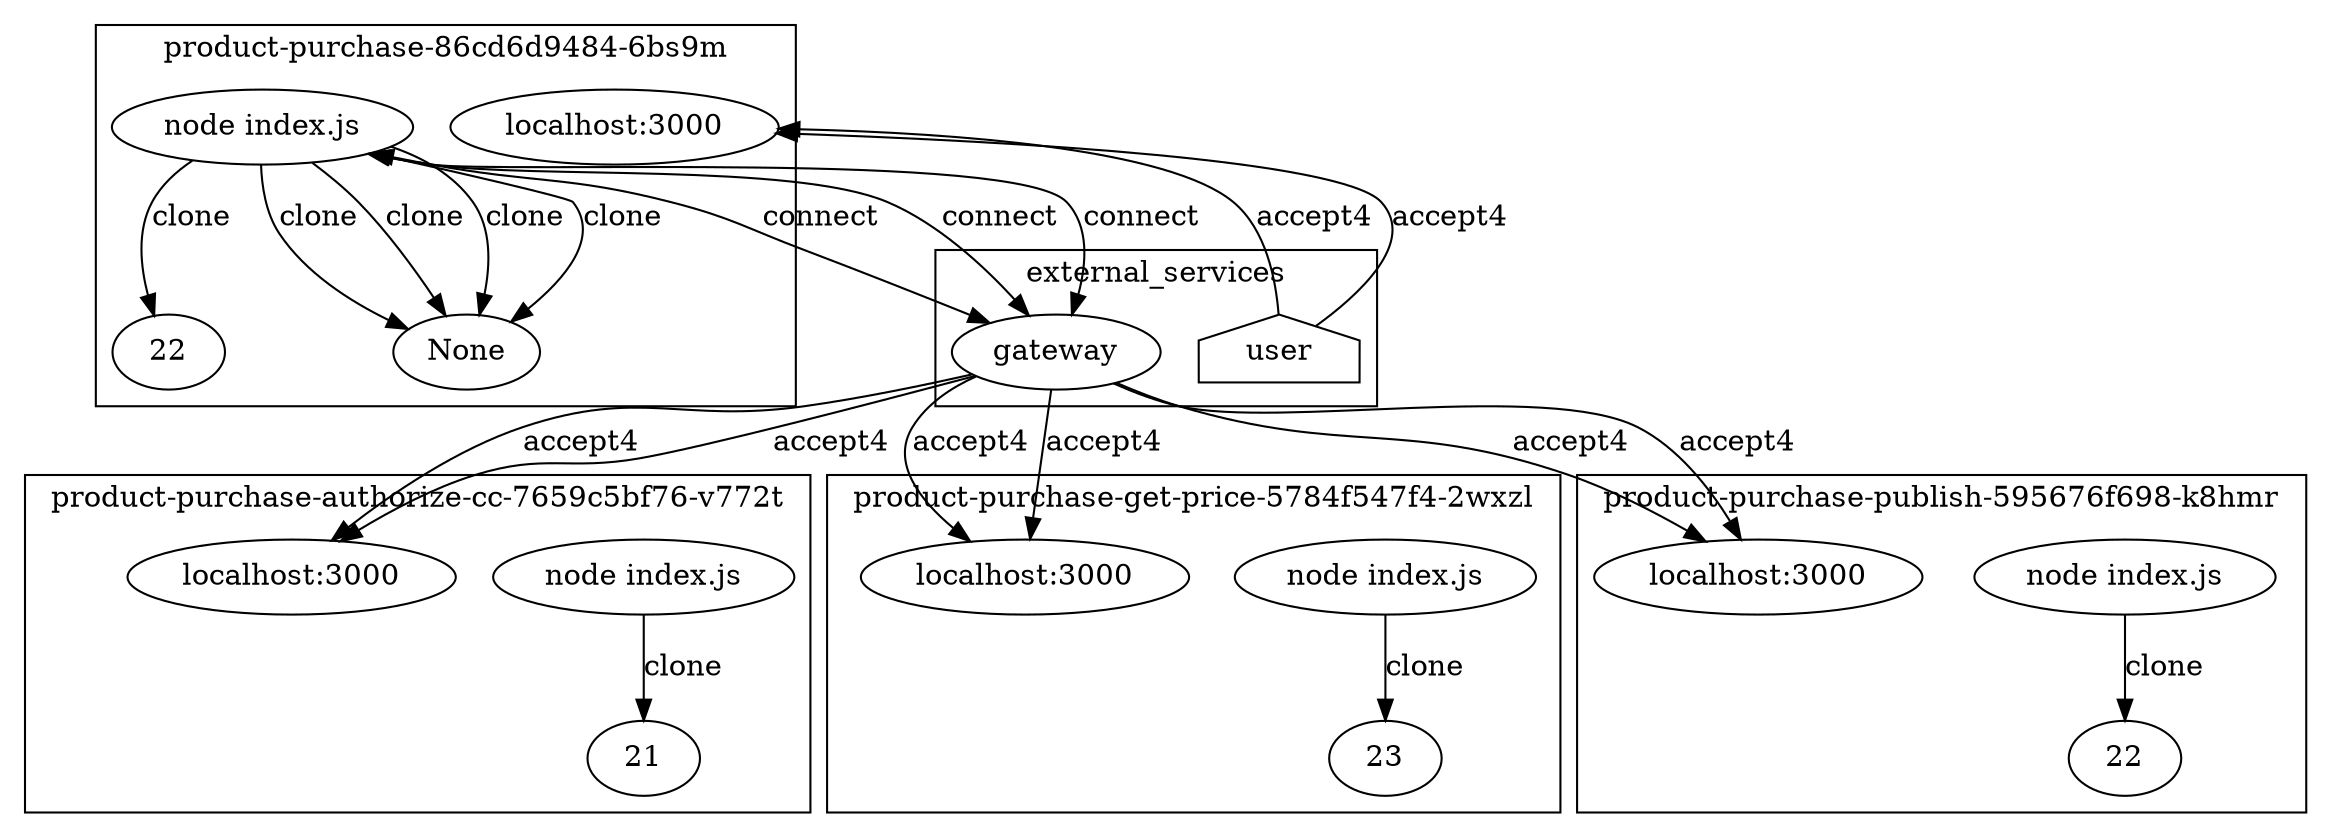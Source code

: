 digraph G {
	subgraph "cluster_ product-purchase-authorize-cc-7659c5bf76-v772t " {
		label=" product-purchase-authorize-cc-7659c5bf76-v772t "
		66152 [label="node index.js"]
		66152 -> 66318 [label=clone]
		"product-purchase-authorize-cc_localhost_3000" [label="localhost:3000"]
		"product-purchase-authorize-cc_localhost_3000" [label="localhost:3000"]
		66318 [label=21]
	}
	subgraph "cluster_ product-purchase-86cd6d9484-6bs9m " {
		label=" product-purchase-86cd6d9484-6bs9m "
		66760 [label="node index.js"]
		66760 -> 69481 [label=clone]
		"product-purchase_localhost_3000" [label="localhost:3000"]
		"product-purchase_localhost_3000" [label="localhost:3000"]
		66760 -> None [label=clone]
		66760 -> None [label=clone]
		66760 -> None [label=clone]
		66760 -> None [label=clone]
		69481 [label=22]
	}
	subgraph "cluster_ product-purchase-get-price-5784f547f4-2wxzl " {
		label=" product-purchase-get-price-5784f547f4-2wxzl "
		67635 [label="node index.js"]
		67635 -> 67798 [label=clone]
		"product-purchase-get-price_localhost_3000" [label="localhost:3000"]
		"product-purchase-get-price_localhost_3000" [label="localhost:3000"]
		67798 [label=23]
	}
	subgraph "cluster_ product-purchase-publish-595676f698-k8hmr " {
		label=" product-purchase-publish-595676f698-k8hmr "
		68427 [label="node index.js"]
		68427 -> 68626 [label=clone]
		"product-purchase-publish_localhost_3000" [label="localhost:3000"]
		"product-purchase-publish_localhost_3000" [label="localhost:3000"]
		68626 [label=22]
	}
	subgraph cluster_services {
		label=external_services
		user [shape=house]
		"10.107.89.58_8080" -> "product-purchase-authorize-cc_localhost_3000" [label=accept4]
		"10.107.89.58_8080" -> "product-purchase-authorize-cc_localhost_3000" [label=accept4]
		user -> "product-purchase_localhost_3000" [label=accept4]
		user -> "product-purchase_localhost_3000" [label=accept4]
		"10.107.89.58_8080" [label=gateway]
		66760 -> "10.107.89.58_8080" [label=connect dir=both]
		"10.107.89.58_8080" [label=gateway]
		66760 -> "10.107.89.58_8080" [label=connect dir=both]
		"10.107.89.58_8080" [label=gateway]
		66760 -> "10.107.89.58_8080" [label=connect dir=both]
		"10.107.89.58_8080" -> "product-purchase-get-price_localhost_3000" [label=accept4]
		"10.107.89.58_8080" -> "product-purchase-get-price_localhost_3000" [label=accept4]
		"10.107.89.58_8080" -> "product-purchase-publish_localhost_3000" [label=accept4]
		"10.107.89.58_8080" -> "product-purchase-publish_localhost_3000" [label=accept4]
	}
}
